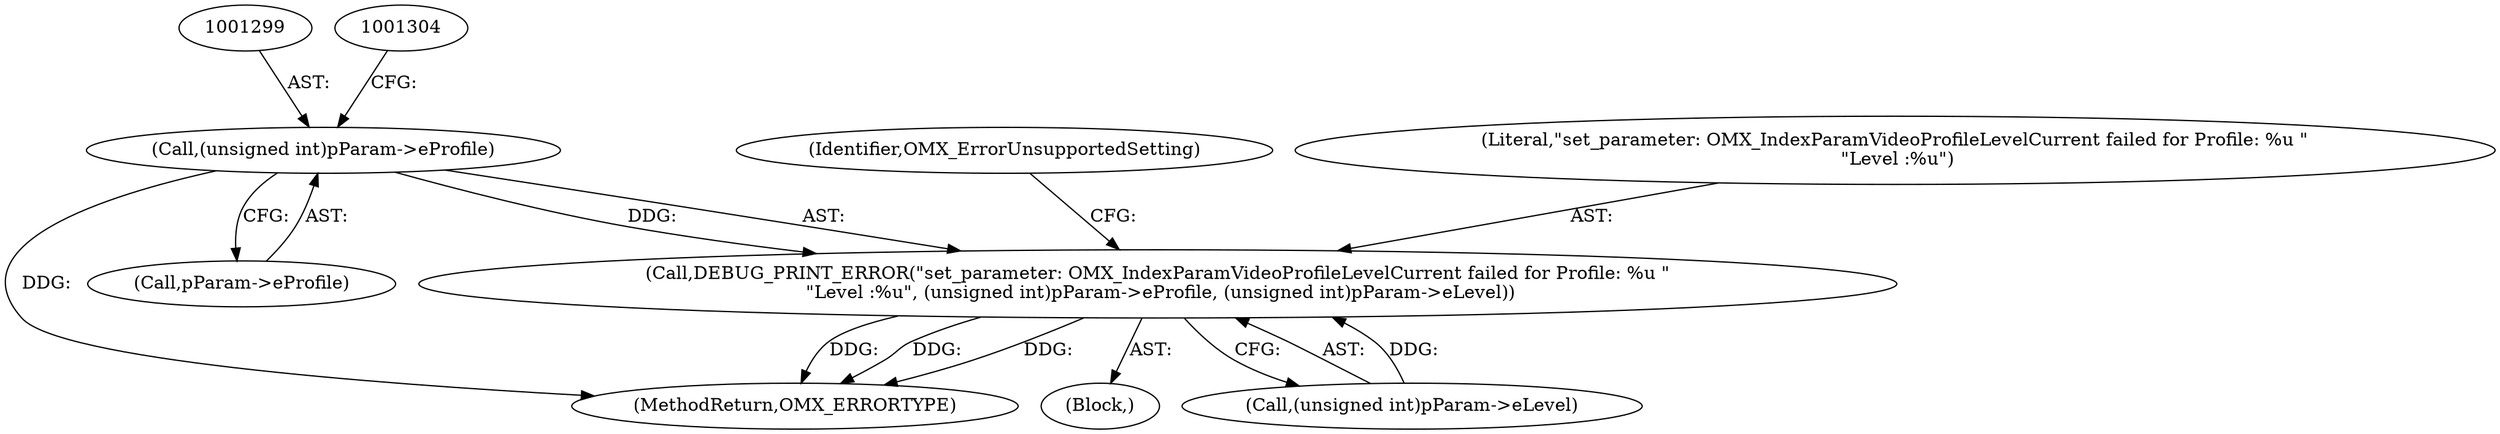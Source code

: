 digraph "0_Android_89913d7df36dbeb458ce165856bd6505a2ec647d_2@pointer" {
"1001298" [label="(Call,(unsigned int)pParam->eProfile)"];
"1001296" [label="(Call,DEBUG_PRINT_ERROR(\"set_parameter: OMX_IndexParamVideoProfileLevelCurrent failed for Profile: %u \"\n \"Level :%u\", (unsigned int)pParam->eProfile, (unsigned int)pParam->eLevel))"];
"1002951" [label="(MethodReturn,OMX_ERRORTYPE)"];
"1001298" [label="(Call,(unsigned int)pParam->eProfile)"];
"1001300" [label="(Call,pParam->eProfile)"];
"1001309" [label="(Identifier,OMX_ErrorUnsupportedSetting)"];
"1001295" [label="(Block,)"];
"1001296" [label="(Call,DEBUG_PRINT_ERROR(\"set_parameter: OMX_IndexParamVideoProfileLevelCurrent failed for Profile: %u \"\n \"Level :%u\", (unsigned int)pParam->eProfile, (unsigned int)pParam->eLevel))"];
"1001303" [label="(Call,(unsigned int)pParam->eLevel)"];
"1001297" [label="(Literal,\"set_parameter: OMX_IndexParamVideoProfileLevelCurrent failed for Profile: %u \"\n \"Level :%u\")"];
"1001298" -> "1001296"  [label="AST: "];
"1001298" -> "1001300"  [label="CFG: "];
"1001299" -> "1001298"  [label="AST: "];
"1001300" -> "1001298"  [label="AST: "];
"1001304" -> "1001298"  [label="CFG: "];
"1001298" -> "1002951"  [label="DDG: "];
"1001298" -> "1001296"  [label="DDG: "];
"1001296" -> "1001295"  [label="AST: "];
"1001296" -> "1001303"  [label="CFG: "];
"1001297" -> "1001296"  [label="AST: "];
"1001303" -> "1001296"  [label="AST: "];
"1001309" -> "1001296"  [label="CFG: "];
"1001296" -> "1002951"  [label="DDG: "];
"1001296" -> "1002951"  [label="DDG: "];
"1001296" -> "1002951"  [label="DDG: "];
"1001303" -> "1001296"  [label="DDG: "];
}
